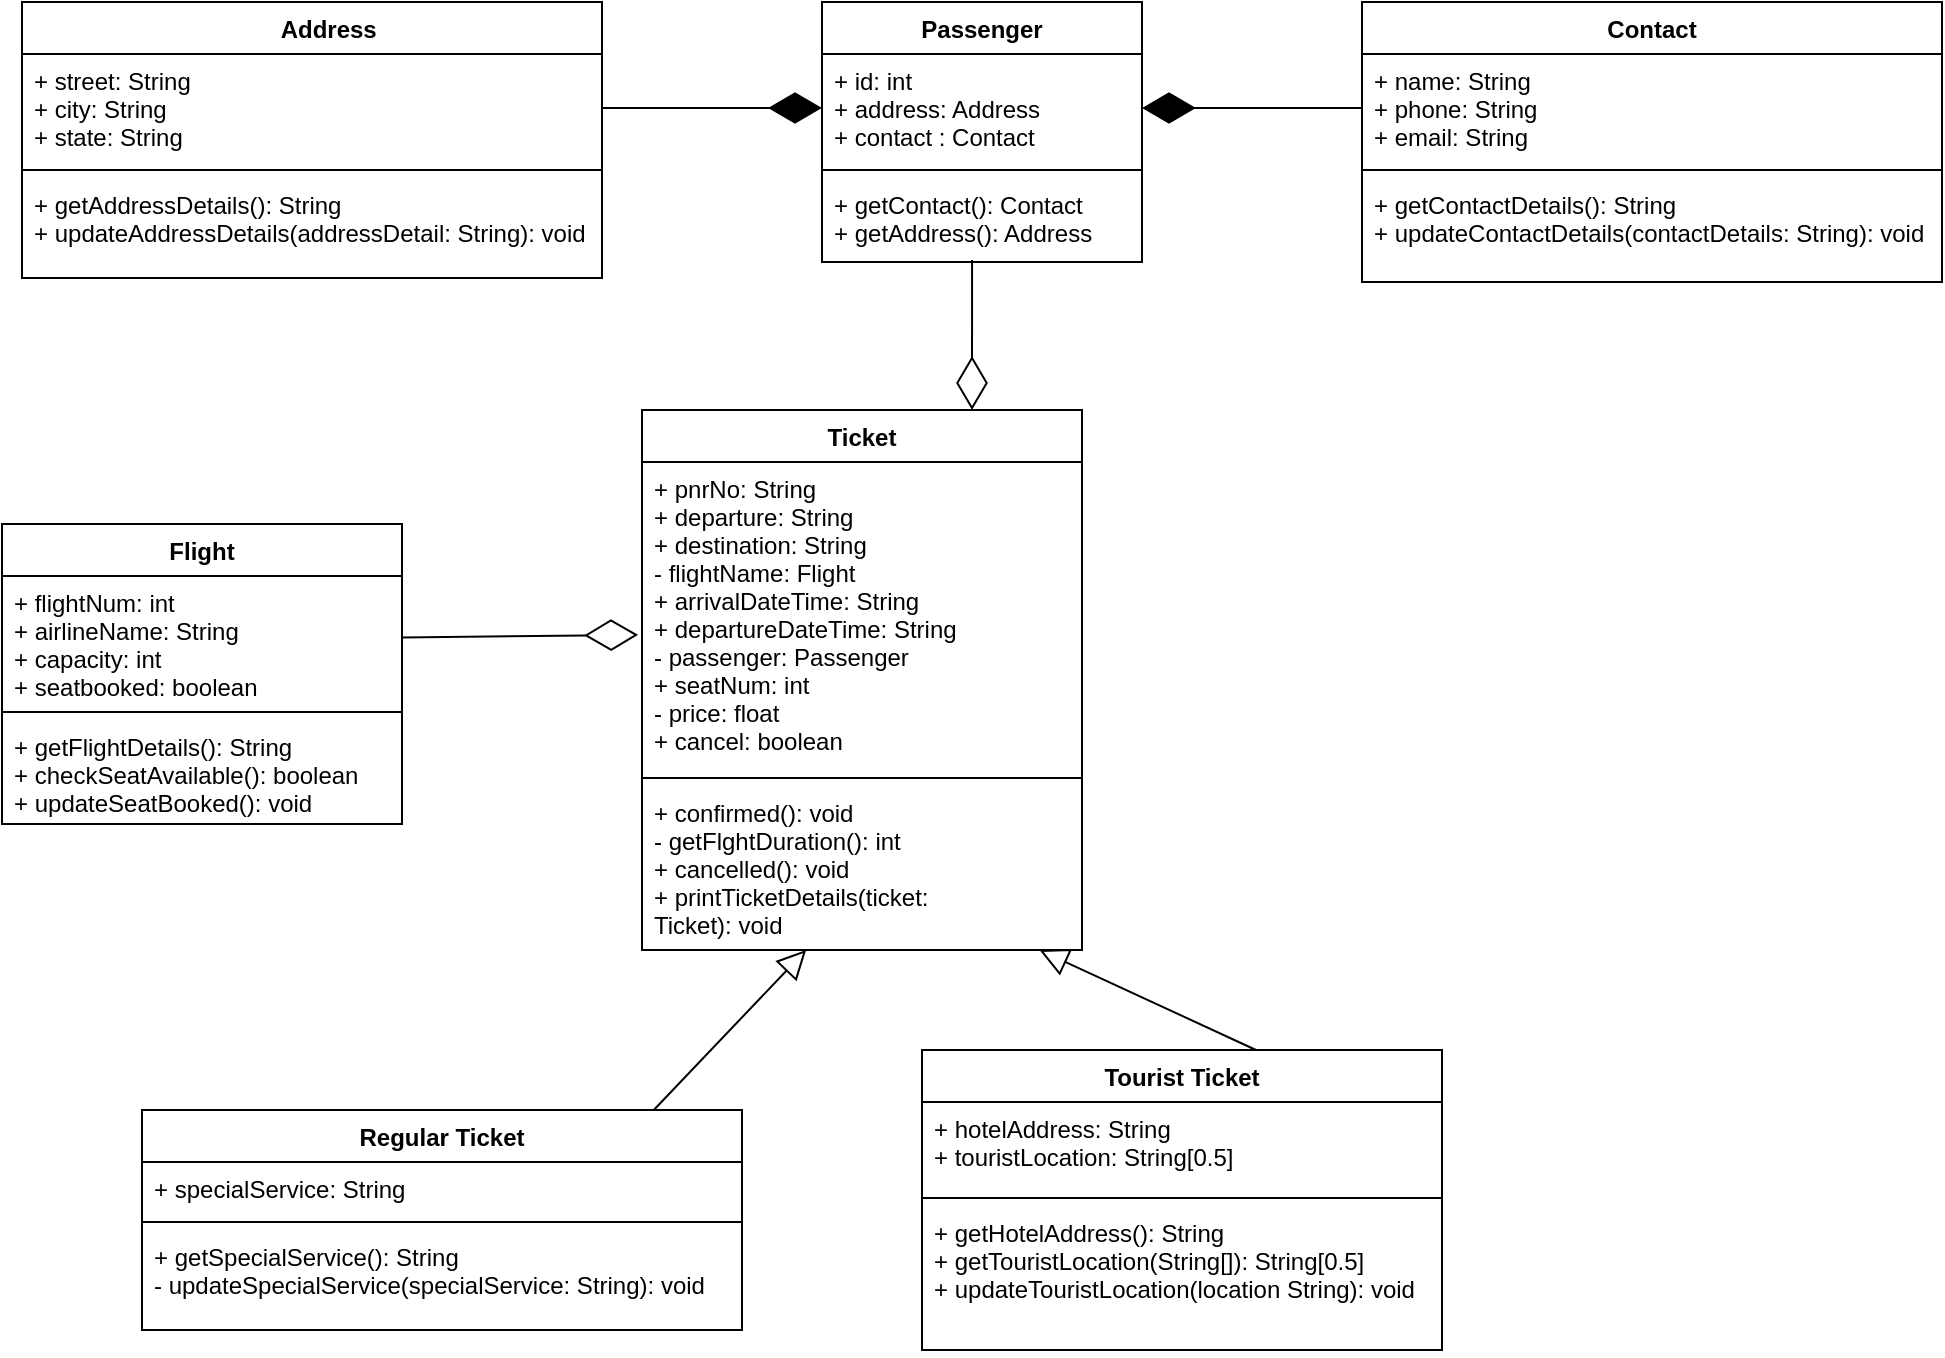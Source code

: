 <mxfile version="15.1.0" type="device"><diagram id="LzkwpTcGZ0r8eLcqXmrj" name="Page-1"><mxGraphModel dx="868" dy="527" grid="1" gridSize="10" guides="1" tooltips="1" connect="1" arrows="1" fold="1" page="1" pageScale="1" pageWidth="1100" pageHeight="850" math="0" shadow="0"><root><mxCell id="0"/><mxCell id="1" parent="0"/><mxCell id="fT6kUzEY0MPo0bprydwB-1" value="Ticket" style="swimlane;fontStyle=1;align=center;verticalAlign=top;childLayout=stackLayout;horizontal=1;startSize=26;horizontalStack=0;resizeParent=1;resizeParentMax=0;resizeLast=0;collapsible=1;marginBottom=0;" parent="1" vertex="1"><mxGeometry x="350" y="260" width="220" height="270" as="geometry"/></mxCell><mxCell id="fT6kUzEY0MPo0bprydwB-2" value="+ pnrNo: String&#10;+ departure: String&#10;+ destination: String &#10;- flightName: Flight&#10;+ arrivalDateTime: String&#10;+ departureDateTime: String&#10;- passenger: Passenger&#10;+ seatNum: int&#10;- price: float&#10;+ cancel: boolean" style="text;strokeColor=none;fillColor=none;align=left;verticalAlign=top;spacingLeft=4;spacingRight=4;overflow=hidden;rotatable=0;points=[[0,0.5],[1,0.5]];portConstraint=eastwest;" parent="fT6kUzEY0MPo0bprydwB-1" vertex="1"><mxGeometry y="26" width="220" height="154" as="geometry"/></mxCell><mxCell id="fT6kUzEY0MPo0bprydwB-3" value="" style="line;strokeWidth=1;fillColor=none;align=left;verticalAlign=middle;spacingTop=-1;spacingLeft=3;spacingRight=3;rotatable=0;labelPosition=right;points=[];portConstraint=eastwest;" parent="fT6kUzEY0MPo0bprydwB-1" vertex="1"><mxGeometry y="180" width="220" height="8" as="geometry"/></mxCell><mxCell id="fT6kUzEY0MPo0bprydwB-4" value="+ confirmed(): void&#10;- getFlghtDuration(): int&#10;+ cancelled(): void&#10;+ printTicketDetails(ticket:&#10;Ticket): void" style="text;strokeColor=none;fillColor=none;align=left;verticalAlign=top;spacingLeft=4;spacingRight=4;overflow=hidden;rotatable=0;points=[[0,0.5],[1,0.5]];portConstraint=eastwest;" parent="fT6kUzEY0MPo0bprydwB-1" vertex="1"><mxGeometry y="188" width="220" height="82" as="geometry"/></mxCell><mxCell id="fT6kUzEY0MPo0bprydwB-5" value="     Address" style="swimlane;fontStyle=1;align=center;verticalAlign=top;childLayout=stackLayout;horizontal=1;startSize=26;horizontalStack=0;resizeParent=1;resizeParentMax=0;resizeLast=0;collapsible=1;marginBottom=0;" parent="1" vertex="1"><mxGeometry x="40" y="56" width="290" height="138" as="geometry"/></mxCell><mxCell id="fT6kUzEY0MPo0bprydwB-6" value="+ street: String&#10;+ city: String&#10;+ state: String" style="text;strokeColor=none;fillColor=none;align=left;verticalAlign=top;spacingLeft=4;spacingRight=4;overflow=hidden;rotatable=0;points=[[0,0.5],[1,0.5]];portConstraint=eastwest;" parent="fT6kUzEY0MPo0bprydwB-5" vertex="1"><mxGeometry y="26" width="290" height="54" as="geometry"/></mxCell><mxCell id="fT6kUzEY0MPo0bprydwB-7" value="" style="line;strokeWidth=1;fillColor=none;align=left;verticalAlign=middle;spacingTop=-1;spacingLeft=3;spacingRight=3;rotatable=0;labelPosition=right;points=[];portConstraint=eastwest;" parent="fT6kUzEY0MPo0bprydwB-5" vertex="1"><mxGeometry y="80" width="290" height="8" as="geometry"/></mxCell><mxCell id="fT6kUzEY0MPo0bprydwB-8" value="+ getAddressDetails(): String&#10;+ updateAddressDetails(addressDetail: String): void" style="text;strokeColor=none;fillColor=none;align=left;verticalAlign=top;spacingLeft=4;spacingRight=4;overflow=hidden;rotatable=0;points=[[0,0.5],[1,0.5]];portConstraint=eastwest;" parent="fT6kUzEY0MPo0bprydwB-5" vertex="1"><mxGeometry y="88" width="290" height="50" as="geometry"/></mxCell><mxCell id="fT6kUzEY0MPo0bprydwB-9" value="Contact" style="swimlane;fontStyle=1;align=center;verticalAlign=top;childLayout=stackLayout;horizontal=1;startSize=26;horizontalStack=0;resizeParent=1;resizeParentMax=0;resizeLast=0;collapsible=1;marginBottom=0;" parent="1" vertex="1"><mxGeometry x="710" y="56" width="290" height="140" as="geometry"/></mxCell><mxCell id="fT6kUzEY0MPo0bprydwB-10" value="+ name: String&#10;+ phone: String&#10;+ email: String" style="text;strokeColor=none;fillColor=none;align=left;verticalAlign=top;spacingLeft=4;spacingRight=4;overflow=hidden;rotatable=0;points=[[0,0.5],[1,0.5]];portConstraint=eastwest;" parent="fT6kUzEY0MPo0bprydwB-9" vertex="1"><mxGeometry y="26" width="290" height="54" as="geometry"/></mxCell><mxCell id="fT6kUzEY0MPo0bprydwB-11" value="" style="line;strokeWidth=1;fillColor=none;align=left;verticalAlign=middle;spacingTop=-1;spacingLeft=3;spacingRight=3;rotatable=0;labelPosition=right;points=[];portConstraint=eastwest;" parent="fT6kUzEY0MPo0bprydwB-9" vertex="1"><mxGeometry y="80" width="290" height="8" as="geometry"/></mxCell><mxCell id="fT6kUzEY0MPo0bprydwB-12" value="+ getContactDetails(): String&#10;+ updateContactDetails(contactDetails: String): void" style="text;strokeColor=none;fillColor=none;align=left;verticalAlign=top;spacingLeft=4;spacingRight=4;overflow=hidden;rotatable=0;points=[[0,0.5],[1,0.5]];portConstraint=eastwest;" parent="fT6kUzEY0MPo0bprydwB-9" vertex="1"><mxGeometry y="88" width="290" height="52" as="geometry"/></mxCell><mxCell id="fT6kUzEY0MPo0bprydwB-13" value="Flight" style="swimlane;fontStyle=1;align=center;verticalAlign=top;childLayout=stackLayout;horizontal=1;startSize=26;horizontalStack=0;resizeParent=1;resizeParentMax=0;resizeLast=0;collapsible=1;marginBottom=0;" parent="1" vertex="1"><mxGeometry x="30" y="317" width="200" height="150" as="geometry"/></mxCell><mxCell id="fT6kUzEY0MPo0bprydwB-14" value="+ flightNum: int&#10;+ airlineName: String&#10;+ capacity: int&#10;+ seatbooked: boolean" style="text;strokeColor=none;fillColor=none;align=left;verticalAlign=top;spacingLeft=4;spacingRight=4;overflow=hidden;rotatable=0;points=[[0,0.5],[1,0.5]];portConstraint=eastwest;" parent="fT6kUzEY0MPo0bprydwB-13" vertex="1"><mxGeometry y="26" width="200" height="64" as="geometry"/></mxCell><mxCell id="fT6kUzEY0MPo0bprydwB-15" value="" style="line;strokeWidth=1;fillColor=none;align=left;verticalAlign=middle;spacingTop=-1;spacingLeft=3;spacingRight=3;rotatable=0;labelPosition=right;points=[];portConstraint=eastwest;" parent="fT6kUzEY0MPo0bprydwB-13" vertex="1"><mxGeometry y="90" width="200" height="8" as="geometry"/></mxCell><mxCell id="fT6kUzEY0MPo0bprydwB-16" value="+ getFlightDetails(): String&#10;+ checkSeatAvailable(): boolean&#10;+ updateSeatBooked(): void" style="text;strokeColor=none;fillColor=none;align=left;verticalAlign=top;spacingLeft=4;spacingRight=4;overflow=hidden;rotatable=0;points=[[0,0.5],[1,0.5]];portConstraint=eastwest;" parent="fT6kUzEY0MPo0bprydwB-13" vertex="1"><mxGeometry y="98" width="200" height="52" as="geometry"/></mxCell><mxCell id="fT6kUzEY0MPo0bprydwB-17" value="Passenger" style="swimlane;fontStyle=1;align=center;verticalAlign=top;childLayout=stackLayout;horizontal=1;startSize=26;horizontalStack=0;resizeParent=1;resizeParentMax=0;resizeLast=0;collapsible=1;marginBottom=0;" parent="1" vertex="1"><mxGeometry x="440" y="56" width="160" height="130" as="geometry"/></mxCell><mxCell id="fT6kUzEY0MPo0bprydwB-18" value="+ id: int&#10;+ address: Address&#10;+ contact : Contact" style="text;strokeColor=none;fillColor=none;align=left;verticalAlign=top;spacingLeft=4;spacingRight=4;overflow=hidden;rotatable=0;points=[[0,0.5],[1,0.5]];portConstraint=eastwest;" parent="fT6kUzEY0MPo0bprydwB-17" vertex="1"><mxGeometry y="26" width="160" height="54" as="geometry"/></mxCell><mxCell id="fT6kUzEY0MPo0bprydwB-19" value="" style="line;strokeWidth=1;fillColor=none;align=left;verticalAlign=middle;spacingTop=-1;spacingLeft=3;spacingRight=3;rotatable=0;labelPosition=right;points=[];portConstraint=eastwest;" parent="fT6kUzEY0MPo0bprydwB-17" vertex="1"><mxGeometry y="80" width="160" height="8" as="geometry"/></mxCell><mxCell id="fT6kUzEY0MPo0bprydwB-20" value="+ getContact(): Contact&#10;+ getAddress(): Address&#10;" style="text;strokeColor=none;fillColor=none;align=left;verticalAlign=top;spacingLeft=4;spacingRight=4;overflow=hidden;rotatable=0;points=[[0,0.5],[1,0.5]];portConstraint=eastwest;" parent="fT6kUzEY0MPo0bprydwB-17" vertex="1"><mxGeometry y="88" width="160" height="42" as="geometry"/></mxCell><mxCell id="fT6kUzEY0MPo0bprydwB-21" value="Regular Ticket" style="swimlane;fontStyle=1;align=center;verticalAlign=top;childLayout=stackLayout;horizontal=1;startSize=26;horizontalStack=0;resizeParent=1;resizeParentMax=0;resizeLast=0;collapsible=1;marginBottom=0;" parent="1" vertex="1"><mxGeometry x="100" y="610" width="300" height="110" as="geometry"/></mxCell><mxCell id="fT6kUzEY0MPo0bprydwB-22" value="+ specialService: String" style="text;strokeColor=none;fillColor=none;align=left;verticalAlign=top;spacingLeft=4;spacingRight=4;overflow=hidden;rotatable=0;points=[[0,0.5],[1,0.5]];portConstraint=eastwest;" parent="fT6kUzEY0MPo0bprydwB-21" vertex="1"><mxGeometry y="26" width="300" height="26" as="geometry"/></mxCell><mxCell id="fT6kUzEY0MPo0bprydwB-23" value="" style="line;strokeWidth=1;fillColor=none;align=left;verticalAlign=middle;spacingTop=-1;spacingLeft=3;spacingRight=3;rotatable=0;labelPosition=right;points=[];portConstraint=eastwest;" parent="fT6kUzEY0MPo0bprydwB-21" vertex="1"><mxGeometry y="52" width="300" height="8" as="geometry"/></mxCell><mxCell id="fT6kUzEY0MPo0bprydwB-24" value="+ getSpecialService(): String&#10;- updateSpecialService(specialService: String): void" style="text;strokeColor=none;fillColor=none;align=left;verticalAlign=top;spacingLeft=4;spacingRight=4;overflow=hidden;rotatable=0;points=[[0,0.5],[1,0.5]];portConstraint=eastwest;" parent="fT6kUzEY0MPo0bprydwB-21" vertex="1"><mxGeometry y="60" width="300" height="50" as="geometry"/></mxCell><mxCell id="fT6kUzEY0MPo0bprydwB-25" value="Tourist Ticket" style="swimlane;fontStyle=1;align=center;verticalAlign=top;childLayout=stackLayout;horizontal=1;startSize=26;horizontalStack=0;resizeParent=1;resizeParentMax=0;resizeLast=0;collapsible=1;marginBottom=0;" parent="1" vertex="1"><mxGeometry x="490" y="580" width="260" height="150" as="geometry"/></mxCell><mxCell id="fT6kUzEY0MPo0bprydwB-26" value="+ hotelAddress: String&#10;+ touristLocation: String[0.5]" style="text;strokeColor=none;fillColor=none;align=left;verticalAlign=top;spacingLeft=4;spacingRight=4;overflow=hidden;rotatable=0;points=[[0,0.5],[1,0.5]];portConstraint=eastwest;" parent="fT6kUzEY0MPo0bprydwB-25" vertex="1"><mxGeometry y="26" width="260" height="44" as="geometry"/></mxCell><mxCell id="fT6kUzEY0MPo0bprydwB-27" value="" style="line;strokeWidth=1;fillColor=none;align=left;verticalAlign=middle;spacingTop=-1;spacingLeft=3;spacingRight=3;rotatable=0;labelPosition=right;points=[];portConstraint=eastwest;" parent="fT6kUzEY0MPo0bprydwB-25" vertex="1"><mxGeometry y="70" width="260" height="8" as="geometry"/></mxCell><mxCell id="fT6kUzEY0MPo0bprydwB-28" value="+ getHotelAddress(): String&#10;+ getTouristLocation(String[]): String[0.5]&#10;+ updateTouristLocation(location String): void" style="text;strokeColor=none;fillColor=none;align=left;verticalAlign=top;spacingLeft=4;spacingRight=4;overflow=hidden;rotatable=0;points=[[0,0.5],[1,0.5]];portConstraint=eastwest;" parent="fT6kUzEY0MPo0bprydwB-25" vertex="1"><mxGeometry y="78" width="260" height="72" as="geometry"/></mxCell><mxCell id="fT6kUzEY0MPo0bprydwB-32" value="" style="endArrow=diamondThin;endFill=1;endSize=24;html=1;entryX=1;entryY=0.5;entryDx=0;entryDy=0;" parent="1" source="fT6kUzEY0MPo0bprydwB-10" target="fT6kUzEY0MPo0bprydwB-18" edge="1"><mxGeometry width="160" relative="1" as="geometry"><mxPoint x="560" y="180" as="sourcePoint"/><mxPoint x="610" y="128" as="targetPoint"/></mxGeometry></mxCell><mxCell id="fT6kUzEY0MPo0bprydwB-33" value="" style="endArrow=diamondThin;endFill=1;endSize=24;html=1;entryX=0;entryY=0.5;entryDx=0;entryDy=0;" parent="1" source="fT6kUzEY0MPo0bprydwB-6" target="fT6kUzEY0MPo0bprydwB-18" edge="1"><mxGeometry width="160" relative="1" as="geometry"><mxPoint x="310" y="146" as="sourcePoint"/><mxPoint x="300" y="270" as="targetPoint"/></mxGeometry></mxCell><mxCell id="fT6kUzEY0MPo0bprydwB-37" value="" style="edgeStyle=none;html=1;endSize=12;endArrow=block;endFill=0;" parent="1" target="fT6kUzEY0MPo0bprydwB-4" edge="1"><mxGeometry width="160" relative="1" as="geometry"><mxPoint x="657" y="580" as="sourcePoint"/><mxPoint x="490" y="560" as="targetPoint"/></mxGeometry></mxCell><mxCell id="Gg5ThV2E8SgjLmB_qbGo-5" value="" style="endArrow=diamondThin;endFill=0;endSize=24;html=1;entryX=-0.009;entryY=0.561;entryDx=0;entryDy=0;entryPerimeter=0;" parent="1" source="fT6kUzEY0MPo0bprydwB-14" target="fT6kUzEY0MPo0bprydwB-2" edge="1"><mxGeometry width="160" relative="1" as="geometry"><mxPoint x="210" y="360" as="sourcePoint"/><mxPoint x="360" y="360" as="targetPoint"/></mxGeometry></mxCell><mxCell id="Gg5ThV2E8SgjLmB_qbGo-4" value="" style="endArrow=diamondThin;endFill=0;endSize=24;html=1;entryX=0.75;entryY=0;entryDx=0;entryDy=0;exitX=0.469;exitY=0.976;exitDx=0;exitDy=0;exitPerimeter=0;" parent="1" target="fT6kUzEY0MPo0bprydwB-1" edge="1" source="fT6kUzEY0MPo0bprydwB-20"><mxGeometry width="160" relative="1" as="geometry"><mxPoint x="515" y="180" as="sourcePoint"/><mxPoint x="730" y="320" as="targetPoint"/></mxGeometry></mxCell><mxCell id="Gg5ThV2E8SgjLmB_qbGo-6" value="" style="edgeStyle=none;html=1;endSize=12;endArrow=block;endFill=0;exitX=0.853;exitY=0;exitDx=0;exitDy=0;exitPerimeter=0;entryX=0.373;entryY=1;entryDx=0;entryDy=0;entryPerimeter=0;" parent="1" source="fT6kUzEY0MPo0bprydwB-21" target="fT6kUzEY0MPo0bprydwB-4" edge="1"><mxGeometry width="160" relative="1" as="geometry"><mxPoint x="607" y="400" as="sourcePoint"/><mxPoint x="390" y="511" as="targetPoint"/></mxGeometry></mxCell></root></mxGraphModel></diagram></mxfile>